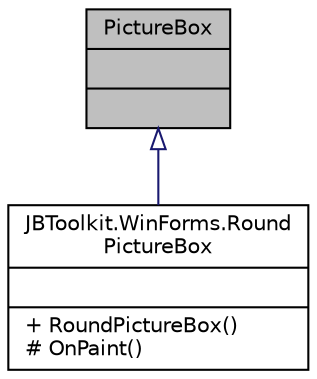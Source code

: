 digraph "PictureBox"
{
 // LATEX_PDF_SIZE
  edge [fontname="Helvetica",fontsize="10",labelfontname="Helvetica",labelfontsize="10"];
  node [fontname="Helvetica",fontsize="10",shape=record];
  Node1 [label="{PictureBox\n||}",height=0.2,width=0.4,color="black", fillcolor="grey75", style="filled", fontcolor="black",tooltip=" "];
  Node1 -> Node2 [dir="back",color="midnightblue",fontsize="10",style="solid",arrowtail="onormal",fontname="Helvetica"];
  Node2 [label="{JBToolkit.WinForms.Round\lPictureBox\n||+ RoundPictureBox()\l# OnPaint()\l}",height=0.2,width=0.4,color="black", fillcolor="white", style="filled",URL="$de/d6c/class_j_b_toolkit_1_1_win_forms_1_1_round_picture_box.html",tooltip=" "];
}
